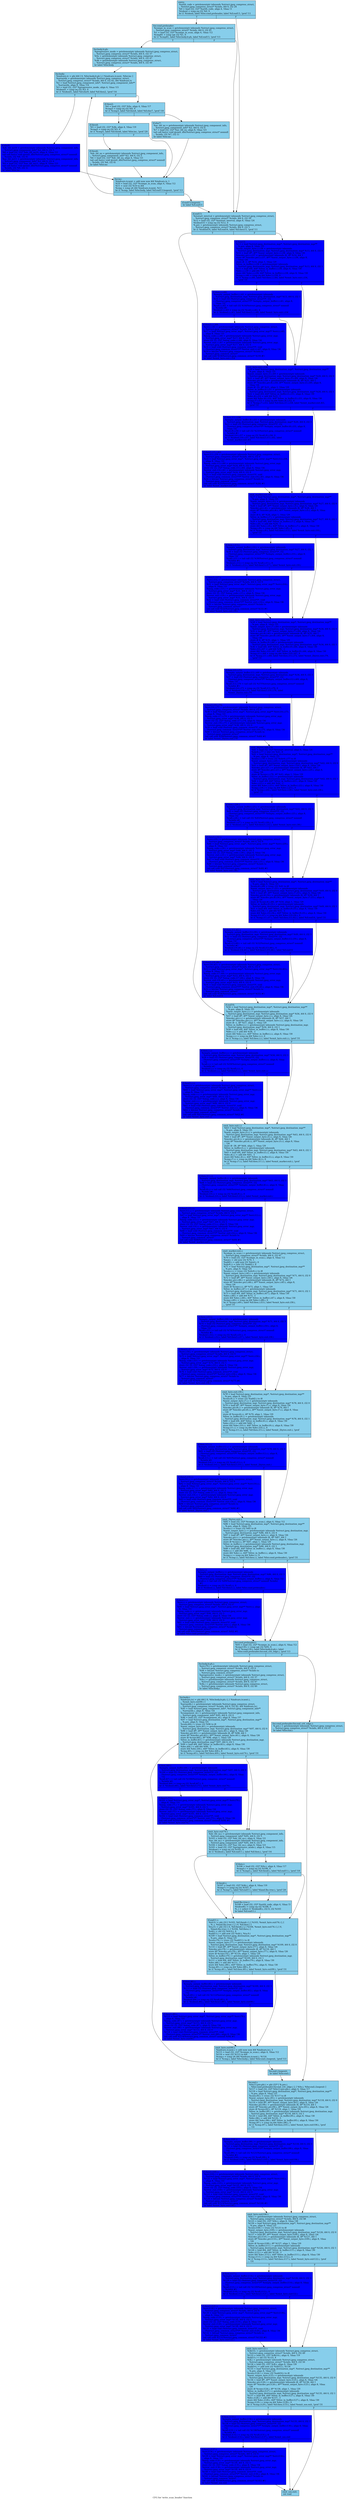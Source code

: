 digraph "CFG for 'write_scan_header' function" {
	label="CFG for 'write_scan_header' function";

	Node0x5af9f70 [shape=record, style = filled, fillcolor = skyblue, label="{entry:\l  %arith_code = getelementptr inbounds %struct.jpeg_compress_struct,\l... %struct.jpeg_compress_struct* %cinfo, i64 0, i32 24\l  %0 = load i32, i32* %arith_code, align 4, !tbaa !3\l  %tobool = icmp eq i32 %0, 0\l  br i1 %tobool, label %for.cond.preheader, label %if.end13, !prof !11\l|{<s0>T|<s1>F}}"];
	Node0x5af9f70:s0 -> Node0x5afa100;
	Node0x5af9f70:s1 -> Node0x5afa1d0;
	Node0x5afa100 [shape=record, style = filled, fillcolor = skyblue, label="{for.cond.preheader:                               \l  %comps_in_scan = getelementptr inbounds %struct.jpeg_compress_struct,\l... %struct.jpeg_compress_struct* %cinfo, i64 0, i32 41\l  %1 = load i32, i32* %comps_in_scan, align 4, !tbaa !12\l  %cmp81 = icmp sgt i32 %1, 0\l  br i1 %cmp81, label %for.body.lr.ph, label %if.end13, !prof !13\l|{<s0>T|<s1>F}}"];
	Node0x5afa100:s0 -> Node0x5ad29a0;
	Node0x5afa100:s1 -> Node0x5afa1d0;
	Node0x5ad29a0 [shape=record, style = filled, fillcolor = skyblue, label="{for.body.lr.ph:                                   \l  %progressive_mode = getelementptr inbounds %struct.jpeg_compress_struct,\l... %struct.jpeg_compress_struct* %cinfo, i64 0, i32 37\l  %Ss = getelementptr inbounds %struct.jpeg_compress_struct,\l... %struct.jpeg_compress_struct* %cinfo, i64 0, i32 47\l  %Ah = getelementptr inbounds %struct.jpeg_compress_struct,\l... %struct.jpeg_compress_struct* %cinfo, i64 0, i32 49\l  br label %for.body\l}"];
	Node0x5ad29a0 -> Node0x5ad2f10;
	Node0x5ad2f10 [shape=record, style = filled, fillcolor = skyblue, label="{for.body:                                         \l  %indvars.iv = phi i64 [ 0, %for.body.lr.ph ], [ %indvars.iv.next, %for.inc ]\l  %arrayidx = getelementptr inbounds %struct.jpeg_compress_struct,\l... %struct.jpeg_compress_struct* %cinfo, i64 0, i32 42, i64 %indvars.iv\l  %2 = load %struct.jpeg_component_info*, %struct.jpeg_component_info**\l... %arrayidx, align 8, !tbaa !14\l  %3 = load i32, i32* %progressive_mode, align 4, !tbaa !15\l  %tobool1 = icmp eq i32 %3, 0\l  br i1 %tobool1, label %if.else9, label %if.then2, !prof !16\l|{<s0>T|<s1>F}}"];
	Node0x5ad2f10:s0 -> Node0x5ad3570;
	Node0x5ad2f10:s1 -> Node0x5ad3620;
	Node0x5ad3620 [shape=record, style = filled, fillcolor = skyblue, label="{if.then2:                                         \l  %4 = load i32, i32* %Ss, align 4, !tbaa !17\l  %cmp3 = icmp eq i32 %4, 0\l  br i1 %cmp3, label %if.then4, label %if.else7, !prof !18\l|{<s0>T|<s1>F}}"];
	Node0x5ad3620:s0 -> Node0x5ad3ae0;
	Node0x5ad3620:s1 -> Node0x5ad3b90;
	Node0x5ad3ae0 [shape=record, style = filled, fillcolor = skyblue, label="{if.then4:                                         \l  %5 = load i32, i32* %Ah, align 4, !tbaa !19\l  %cmp5 = icmp eq i32 %5, 0\l  br i1 %cmp5, label %if.then6, label %for.inc, !prof !20\l|{<s0>T|<s1>F}}"];
	Node0x5ad3ae0:s0 -> Node0x5ad4000;
	Node0x5ad3ae0:s1 -> Node0x5ad3130;
	Node0x5ad4000 [shape=record, style = filled, fillcolor = skyblue, label="{if.then6:                                         \l  %dc_tbl_no = getelementptr inbounds %struct.jpeg_component_info,\l... %struct.jpeg_component_info* %2, i64 0, i32 5\l  %6 = load i32, i32* %dc_tbl_no, align 4, !tbaa !21\l  tail call fastcc void @emit_dht(%struct.jpeg_compress_struct* nonnull\l... %cinfo, i32 %6, i32 0)\l  br label %for.inc\l}"];
	Node0x5ad4000 -> Node0x5ad3130;
	Node0x5ad3b90 [shape=record, style = filled, fillcolor = skyblue, label="{if.else7:                                         \l  %ac_tbl_no = getelementptr inbounds %struct.jpeg_component_info,\l... %struct.jpeg_component_info* %2, i64 0, i32 6\l  %7 = load i32, i32* %ac_tbl_no, align 8, !tbaa !23\l  tail call fastcc void @emit_dht(%struct.jpeg_compress_struct* nonnull\l... %cinfo, i32 %7, i32 1)\l  br label %for.inc\l}"];
	Node0x5ad3b90 -> Node0x5ad3130;
	Node0x5ad3570 [shape=record, style = filled, fillcolor = blue, label="{if.else9:                                         \l  %dc_tbl_no10 = getelementptr inbounds %struct.jpeg_component_info,\l... %struct.jpeg_component_info* %2, i64 0, i32 5\l  %8 = load i32, i32* %dc_tbl_no10, align 4, !tbaa !21\l  tail call fastcc void @emit_dht(%struct.jpeg_compress_struct* nonnull\l... %cinfo, i32 %8, i32 0)\l  %ac_tbl_no11 = getelementptr inbounds %struct.jpeg_component_info,\l... %struct.jpeg_component_info* %2, i64 0, i32 6\l  %9 = load i32, i32* %ac_tbl_no11, align 8, !tbaa !23\l  tail call fastcc void @emit_dht(%struct.jpeg_compress_struct* nonnull\l... %cinfo, i32 %9, i32 1)\l  br label %for.inc\l}"];
	Node0x5ad3570 -> Node0x5ad3130;
	Node0x5ad3130 [shape=record, style = filled, fillcolor = skyblue, label="{for.inc:                                          \l  %indvars.iv.next = add nuw nsw i64 %indvars.iv, 1\l  %10 = load i32, i32* %comps_in_scan, align 4, !tbaa !12\l  %11 = sext i32 %10 to i64\l  %cmp = icmp slt i64 %indvars.iv.next, %11\l  br i1 %cmp, label %for.body, label %if.end13.loopexit, !prof !13\l|{<s0>T|<s1>F}}"];
	Node0x5ad3130:s0 -> Node0x5ad2f10;
	Node0x5ad3130:s1 -> Node0x5ad56c0;
	Node0x5ad56c0 [shape=record, style = filled, fillcolor = skyblue, label="{if.end13.loopexit:                                \l  br label %if.end13\l}"];
	Node0x5ad56c0 -> Node0x5afa1d0;
	Node0x5afa1d0 [shape=record, style = filled, fillcolor = skyblue, label="{if.end13:                                         \l  %restart_interval = getelementptr inbounds %struct.jpeg_compress_struct,\l... %struct.jpeg_compress_struct* %cinfo, i64 0, i32 29\l  %12 = load i32, i32* %restart_interval, align 8, !tbaa !24\l  %tobool14 = icmp eq i32 %12, 0\l  %.pre = getelementptr inbounds %struct.jpeg_compress_struct,\l... %struct.jpeg_compress_struct* %cinfo, i64 0, i32 5\l  br i1 %tobool14, label %if.end16, label %if.then15, !prof !11\l|{<s0>T|<s1>F}}"];
	Node0x5afa1d0:s0 -> Node0x5ad6130;
	Node0x5afa1d0:s1 -> Node0x5ad6210;
	Node0x5ad6210 [shape=record, style = filled, fillcolor = blue, label="{if.then15:                                        \l  %13 = load %struct.jpeg_destination_mgr*, %struct.jpeg_destination_mgr**\l... %.pre, align 8, !tbaa !25\l  %next_output_byte.i.i.i36 = getelementptr inbounds\l... %struct.jpeg_destination_mgr, %struct.jpeg_destination_mgr* %13, i64 0, i32 0\l  %14 = load i8*, i8** %next_output_byte.i.i.i36, align 8, !tbaa !26\l  %incdec.ptr.i.i.i37 = getelementptr inbounds i8, i8* %14, i64 1\l  store i8* %incdec.ptr.i.i.i37, i8** %next_output_byte.i.i.i36, align 8,\l... !tbaa !26\l  store i8 -1, i8* %14, align 1, !tbaa !29\l  %free_in_buffer.i.i.i38 = getelementptr inbounds\l... %struct.jpeg_destination_mgr, %struct.jpeg_destination_mgr* %13, i64 0, i32 1\l  %15 = load i64, i64* %free_in_buffer.i.i.i38, align 8, !tbaa !30\l  %dec.i.i.i39 = add i64 %15, -1\l  store i64 %dec.i.i.i39, i64* %free_in_buffer.i.i.i38, align 8, !tbaa !30\l  %cmp.i.i.i40 = icmp eq i64 %dec.i.i.i39, 0\l  br i1 %cmp.i.i.i40, label %if.then.i.i.i44, label %emit_byte.exit.i.i54,\l... !prof !31\l|{<s0>T|<s1>F}}"];
	Node0x5ad6210:s0 -> Node0x5b09130;
	Node0x5ad6210:s1 -> Node0x5b09240;
	Node0x5b09130 [shape=record, style = filled, fillcolor = blue, label="{if.then.i.i.i44:                                  \l  %empty_output_buffer.i.i.i41 = getelementptr inbounds\l... %struct.jpeg_destination_mgr, %struct.jpeg_destination_mgr* %13, i64 0, i32 3\l  %16 = load i32 (%struct.jpeg_compress_struct*)*, i32\l... (%struct.jpeg_compress_struct*)** %empty_output_buffer.i.i.i41, align 8,\l... !tbaa !32\l  %call.i.i.i42 = tail call i32 %16(%struct.jpeg_compress_struct* nonnull\l... %cinfo) #1\l  %tobool.i.i.i43 = icmp eq i32 %call.i.i.i42, 0\l  br i1 %tobool.i.i.i43, label %if.then3.i.i.i48, label %emit_byte.exit.i.i54\l|{<s0>T|<s1>F}}"];
	Node0x5b09130:s0 -> Node0x5b09730;
	Node0x5b09130:s1 -> Node0x5b09240;
	Node0x5b09730 [shape=record, style = filled, fillcolor = blue, label="{if.then3.i.i.i48:                                 \l  %err.i.i.i45 = getelementptr inbounds %struct.jpeg_compress_struct,\l... %struct.jpeg_compress_struct* %cinfo, i64 0, i32 0\l  %17 = load %struct.jpeg_error_mgr*, %struct.jpeg_error_mgr** %err.i.i.i45,\l... align 8, !tbaa !33\l  %msg_code.i.i.i46 = getelementptr inbounds %struct.jpeg_error_mgr,\l... %struct.jpeg_error_mgr* %17, i64 0, i32 5\l  store i32 22, i32* %msg_code.i.i.i46, align 8, !tbaa !34\l  %error_exit.i.i.i47 = getelementptr inbounds %struct.jpeg_error_mgr,\l... %struct.jpeg_error_mgr* %17, i64 0, i32 0\l  %18 = load void (%struct.jpeg_common_struct*)*, void\l... (%struct.jpeg_common_struct*)** %error_exit.i.i.i47, align 8, !tbaa !36\l  %19 = bitcast %struct.jpeg_compress_struct* %cinfo to\l... %struct.jpeg_common_struct*\l  tail call void %18(%struct.jpeg_common_struct* %19) #1\l  br label %emit_byte.exit.i.i54\l}"];
	Node0x5b09730 -> Node0x5b09240;
	Node0x5b09240 [shape=record, style = filled, fillcolor = blue, label="{emit_byte.exit.i.i54:                             \l  %20 = load %struct.jpeg_destination_mgr*, %struct.jpeg_destination_mgr**\l... %.pre, align 8, !tbaa !25\l  %next_output_byte.i3.i.i49 = getelementptr inbounds\l... %struct.jpeg_destination_mgr, %struct.jpeg_destination_mgr* %20, i64 0, i32 0\l  %21 = load i8*, i8** %next_output_byte.i3.i.i49, align 8, !tbaa !26\l  %incdec.ptr.i4.i.i50 = getelementptr inbounds i8, i8* %21, i64 1\l  store i8* %incdec.ptr.i4.i.i50, i8** %next_output_byte.i3.i.i49, align 8,\l... !tbaa !26\l  store i8 -35, i8* %21, align 1, !tbaa !29\l  %free_in_buffer.i5.i.i51 = getelementptr inbounds\l... %struct.jpeg_destination_mgr, %struct.jpeg_destination_mgr* %20, i64 0, i32 1\l  %22 = load i64, i64* %free_in_buffer.i5.i.i51, align 8, !tbaa !30\l  %dec.i6.i.i52 = add i64 %22, -1\l  store i64 %dec.i6.i.i52, i64* %free_in_buffer.i5.i.i51, align 8, !tbaa !30\l  %cmp.i7.i.i53 = icmp eq i64 %dec.i6.i.i52, 0\l  br i1 %cmp.i7.i.i53, label %if.then.i11.i.i58, label %emit_marker.exit.i63,\l... !prof !31\l|{<s0>T|<s1>F}}"];
	Node0x5b09240:s0 -> Node0x5b0a730;
	Node0x5b09240:s1 -> Node0x5b0a810;
	Node0x5b0a730 [shape=record, style = filled, fillcolor = blue, label="{if.then.i11.i.i58:                                \l  %empty_output_buffer.i8.i.i55 = getelementptr inbounds\l... %struct.jpeg_destination_mgr, %struct.jpeg_destination_mgr* %20, i64 0, i32 3\l  %23 = load i32 (%struct.jpeg_compress_struct*)*, i32\l... (%struct.jpeg_compress_struct*)** %empty_output_buffer.i8.i.i55, align 8,\l... !tbaa !32\l  %call.i9.i.i56 = tail call i32 %23(%struct.jpeg_compress_struct* nonnull\l... %cinfo) #1\l  %tobool.i10.i.i57 = icmp eq i32 %call.i9.i.i56, 0\l  br i1 %tobool.i10.i.i57, label %if.then3.i15.i.i62, label\l... %emit_marker.exit.i63\l|{<s0>T|<s1>F}}"];
	Node0x5b0a730:s0 -> Node0x5b0ac40;
	Node0x5b0a730:s1 -> Node0x5b0a810;
	Node0x5b0ac40 [shape=record, style = filled, fillcolor = blue, label="{if.then3.i15.i.i62:                               \l  %err.i12.i.i59 = getelementptr inbounds %struct.jpeg_compress_struct,\l... %struct.jpeg_compress_struct* %cinfo, i64 0, i32 0\l  %24 = load %struct.jpeg_error_mgr*, %struct.jpeg_error_mgr** %err.i12.i.i59,\l... align 8, !tbaa !33\l  %msg_code.i13.i.i60 = getelementptr inbounds %struct.jpeg_error_mgr,\l... %struct.jpeg_error_mgr* %24, i64 0, i32 5\l  store i32 22, i32* %msg_code.i13.i.i60, align 8, !tbaa !34\l  %error_exit.i14.i.i61 = getelementptr inbounds %struct.jpeg_error_mgr,\l... %struct.jpeg_error_mgr* %24, i64 0, i32 0\l  %25 = load void (%struct.jpeg_common_struct*)*, void\l... (%struct.jpeg_common_struct*)** %error_exit.i14.i.i61, align 8, !tbaa !36\l  %26 = bitcast %struct.jpeg_compress_struct* %cinfo to\l... %struct.jpeg_common_struct*\l  tail call void %25(%struct.jpeg_common_struct* %26) #1\l  br label %emit_marker.exit.i63\l}"];
	Node0x5b0ac40 -> Node0x5b0a810;
	Node0x5b0a810 [shape=record, style = filled, fillcolor = blue, label="{emit_marker.exit.i63:                             \l  %27 = load %struct.jpeg_destination_mgr*, %struct.jpeg_destination_mgr**\l... %.pre, align 8, !tbaa !25\l  %next_output_byte.i.i5.i = getelementptr inbounds\l... %struct.jpeg_destination_mgr, %struct.jpeg_destination_mgr* %27, i64 0, i32 0\l  %28 = load i8*, i8** %next_output_byte.i.i5.i, align 8, !tbaa !26\l  %incdec.ptr.i.i6.i = getelementptr inbounds i8, i8* %28, i64 1\l  store i8* %incdec.ptr.i.i6.i, i8** %next_output_byte.i.i5.i, align 8, !tbaa\l... !26\l  store i8 0, i8* %28, align 1, !tbaa !29\l  %free_in_buffer.i.i7.i = getelementptr inbounds\l... %struct.jpeg_destination_mgr, %struct.jpeg_destination_mgr* %27, i64 0, i32 1\l  %29 = load i64, i64* %free_in_buffer.i.i7.i, align 8, !tbaa !30\l  %dec.i.i8.i = add i64 %29, -1\l  store i64 %dec.i.i8.i, i64* %free_in_buffer.i.i7.i, align 8, !tbaa !30\l  %cmp.i.i9.i = icmp eq i64 %dec.i.i8.i, 0\l  br i1 %cmp.i.i9.i, label %if.then.i.i13.i, label %emit_byte.exit.i18.i,\l... !prof !31\l|{<s0>T|<s1>F}}"];
	Node0x5b0a810:s0 -> Node0x5ac8c80;
	Node0x5b0a810:s1 -> Node0x5ac8d90;
	Node0x5ac8c80 [shape=record, style = filled, fillcolor = blue, label="{if.then.i.i13.i:                                  \l  %empty_output_buffer.i.i10.i = getelementptr inbounds\l... %struct.jpeg_destination_mgr, %struct.jpeg_destination_mgr* %27, i64 0, i32 3\l  %30 = load i32 (%struct.jpeg_compress_struct*)*, i32\l... (%struct.jpeg_compress_struct*)** %empty_output_buffer.i.i10.i, align 8,\l... !tbaa !32\l  %call.i.i11.i = tail call i32 %30(%struct.jpeg_compress_struct* nonnull\l... %cinfo) #1\l  %tobool.i.i12.i = icmp eq i32 %call.i.i11.i, 0\l  br i1 %tobool.i.i12.i, label %if.then3.i.i17.i, label %emit_byte.exit.i18.i\l|{<s0>T|<s1>F}}"];
	Node0x5ac8c80:s0 -> Node0x5b0c3b0;
	Node0x5ac8c80:s1 -> Node0x5ac8d90;
	Node0x5b0c3b0 [shape=record, style = filled, fillcolor = blue, label="{if.then3.i.i17.i:                                 \l  %err.i.i14.i = getelementptr inbounds %struct.jpeg_compress_struct,\l... %struct.jpeg_compress_struct* %cinfo, i64 0, i32 0\l  %31 = load %struct.jpeg_error_mgr*, %struct.jpeg_error_mgr** %err.i.i14.i,\l... align 8, !tbaa !33\l  %msg_code.i.i15.i = getelementptr inbounds %struct.jpeg_error_mgr,\l... %struct.jpeg_error_mgr* %31, i64 0, i32 5\l  store i32 22, i32* %msg_code.i.i15.i, align 8, !tbaa !34\l  %error_exit.i.i16.i = getelementptr inbounds %struct.jpeg_error_mgr,\l... %struct.jpeg_error_mgr* %31, i64 0, i32 0\l  %32 = load void (%struct.jpeg_common_struct*)*, void\l... (%struct.jpeg_common_struct*)** %error_exit.i.i16.i, align 8, !tbaa !36\l  %33 = bitcast %struct.jpeg_compress_struct* %cinfo to\l... %struct.jpeg_common_struct*\l  tail call void %32(%struct.jpeg_common_struct* %33) #1\l  br label %emit_byte.exit.i18.i\l}"];
	Node0x5b0c3b0 -> Node0x5ac8d90;
	Node0x5ac8d90 [shape=record, style = filled, fillcolor = blue, label="{emit_byte.exit.i18.i:                             \l  %34 = load %struct.jpeg_destination_mgr*, %struct.jpeg_destination_mgr**\l... %.pre, align 8, !tbaa !25\l  %next_output_byte.i7.i.i64 = getelementptr inbounds\l... %struct.jpeg_destination_mgr, %struct.jpeg_destination_mgr* %34, i64 0, i32 0\l  %35 = load i8*, i8** %next_output_byte.i7.i.i64, align 8, !tbaa !26\l  %incdec.ptr.i8.i.i65 = getelementptr inbounds i8, i8* %35, i64 1\l  store i8* %incdec.ptr.i8.i.i65, i8** %next_output_byte.i7.i.i64, align 8,\l... !tbaa !26\l  store i8 4, i8* %35, align 1, !tbaa !29\l  %free_in_buffer.i9.i.i66 = getelementptr inbounds\l... %struct.jpeg_destination_mgr, %struct.jpeg_destination_mgr* %34, i64 0, i32 1\l  %36 = load i64, i64* %free_in_buffer.i9.i.i66, align 8, !tbaa !30\l  %dec.i10.i.i67 = add i64 %36, -1\l  store i64 %dec.i10.i.i67, i64* %free_in_buffer.i9.i.i66, align 8, !tbaa !30\l  %cmp.i11.i.i68 = icmp eq i64 %dec.i10.i.i67, 0\l  br i1 %cmp.i11.i.i68, label %if.then.i15.i.i72, label %emit_2bytes.exit.i79,\l... !prof !31\l|{<s0>T|<s1>F}}"];
	Node0x5ac8d90:s0 -> Node0x5aa9c10;
	Node0x5ac8d90:s1 -> Node0x5aa9cf0;
	Node0x5aa9c10 [shape=record, style = filled, fillcolor = blue, label="{if.then.i15.i.i72:                                \l  %empty_output_buffer.i12.i.i69 = getelementptr inbounds\l... %struct.jpeg_destination_mgr, %struct.jpeg_destination_mgr* %34, i64 0, i32 3\l  %37 = load i32 (%struct.jpeg_compress_struct*)*, i32\l... (%struct.jpeg_compress_struct*)** %empty_output_buffer.i12.i.i69, align 8,\l... !tbaa !32\l  %call.i13.i.i70 = tail call i32 %37(%struct.jpeg_compress_struct* nonnull\l... %cinfo) #1\l  %tobool.i14.i.i71 = icmp eq i32 %call.i13.i.i70, 0\l  br i1 %tobool.i14.i.i71, label %if.then3.i19.i.i76, label\l... %emit_2bytes.exit.i79\l|{<s0>T|<s1>F}}"];
	Node0x5aa9c10:s0 -> Node0x5aaa120;
	Node0x5aa9c10:s1 -> Node0x5aa9cf0;
	Node0x5aaa120 [shape=record, style = filled, fillcolor = blue, label="{if.then3.i19.i.i76:                               \l  %err.i16.i.i73 = getelementptr inbounds %struct.jpeg_compress_struct,\l... %struct.jpeg_compress_struct* %cinfo, i64 0, i32 0\l  %38 = load %struct.jpeg_error_mgr*, %struct.jpeg_error_mgr** %err.i16.i.i73,\l... align 8, !tbaa !33\l  %msg_code.i17.i.i74 = getelementptr inbounds %struct.jpeg_error_mgr,\l... %struct.jpeg_error_mgr* %38, i64 0, i32 5\l  store i32 22, i32* %msg_code.i17.i.i74, align 8, !tbaa !34\l  %error_exit.i18.i.i75 = getelementptr inbounds %struct.jpeg_error_mgr,\l... %struct.jpeg_error_mgr* %38, i64 0, i32 0\l  %39 = load void (%struct.jpeg_common_struct*)*, void\l... (%struct.jpeg_common_struct*)** %error_exit.i18.i.i75, align 8, !tbaa !36\l  %40 = bitcast %struct.jpeg_compress_struct* %cinfo to\l... %struct.jpeg_common_struct*\l  tail call void %39(%struct.jpeg_common_struct* %40) #1\l  br label %emit_2bytes.exit.i79\l}"];
	Node0x5aaa120 -> Node0x5aa9cf0;
	Node0x5aa9cf0 [shape=record, style = filled, fillcolor = blue, label="{emit_2bytes.exit.i79:                             \l  %41 = load i32, i32* %restart_interval, align 8, !tbaa !24\l  %shr4.i.i77 = lshr i32 %41, 8\l  %42 = load %struct.jpeg_destination_mgr*, %struct.jpeg_destination_mgr**\l... %.pre, align 8, !tbaa !25\l  %conv.i.i.i78 = trunc i32 %shr4.i.i77 to i8\l  %next_output_byte.i.i20.i = getelementptr inbounds\l... %struct.jpeg_destination_mgr, %struct.jpeg_destination_mgr* %42, i64 0, i32 0\l  %43 = load i8*, i8** %next_output_byte.i.i20.i, align 8, !tbaa !26\l  %incdec.ptr.i.i21.i = getelementptr inbounds i8, i8* %43, i64 1\l  store i8* %incdec.ptr.i.i21.i, i8** %next_output_byte.i.i20.i, align 8,\l... !tbaa !26\l  store i8 %conv.i.i.i78, i8* %43, align 1, !tbaa !29\l  %free_in_buffer.i.i22.i = getelementptr inbounds\l... %struct.jpeg_destination_mgr, %struct.jpeg_destination_mgr* %42, i64 0, i32 1\l  %44 = load i64, i64* %free_in_buffer.i.i22.i, align 8, !tbaa !30\l  %dec.i.i23.i = add i64 %44, -1\l  store i64 %dec.i.i23.i, i64* %free_in_buffer.i.i22.i, align 8, !tbaa !30\l  %cmp.i.i24.i = icmp eq i64 %dec.i.i23.i, 0\l  br i1 %cmp.i.i24.i, label %if.then.i.i28.i, label %emit_byte.exit.i38.i,\l... !prof !31\l|{<s0>T|<s1>F}}"];
	Node0x5aa9cf0:s0 -> Node0x5b09b40;
	Node0x5aa9cf0:s1 -> Node0x5b09c50;
	Node0x5b09b40 [shape=record, style = filled, fillcolor = blue, label="{if.then.i.i28.i:                                  \l  %empty_output_buffer.i.i25.i = getelementptr inbounds\l... %struct.jpeg_destination_mgr, %struct.jpeg_destination_mgr* %42, i64 0, i32 3\l  %45 = load i32 (%struct.jpeg_compress_struct*)*, i32\l... (%struct.jpeg_compress_struct*)** %empty_output_buffer.i.i25.i, align 8,\l... !tbaa !32\l  %call.i.i26.i = tail call i32 %45(%struct.jpeg_compress_struct* nonnull\l... %cinfo) #1\l  %tobool.i.i27.i = icmp eq i32 %call.i.i26.i, 0\l  br i1 %tobool.i.i27.i, label %if.then3.i.i32.i, label %emit_byte.exit.i38.i\l|{<s0>T|<s1>F}}"];
	Node0x5b09b40:s0 -> Node0x5b0a010;
	Node0x5b09b40:s1 -> Node0x5b09c50;
	Node0x5b0a010 [shape=record, style = filled, fillcolor = blue, label="{if.then3.i.i32.i:                                 \l  %err.i.i29.i = getelementptr inbounds %struct.jpeg_compress_struct,\l... %struct.jpeg_compress_struct* %cinfo, i64 0, i32 0\l  %46 = load %struct.jpeg_error_mgr*, %struct.jpeg_error_mgr** %err.i.i29.i,\l... align 8, !tbaa !33\l  %msg_code.i.i30.i = getelementptr inbounds %struct.jpeg_error_mgr,\l... %struct.jpeg_error_mgr* %46, i64 0, i32 5\l  store i32 22, i32* %msg_code.i.i30.i, align 8, !tbaa !34\l  %error_exit.i.i31.i = getelementptr inbounds %struct.jpeg_error_mgr,\l... %struct.jpeg_error_mgr* %46, i64 0, i32 0\l  %47 = load void (%struct.jpeg_common_struct*)*, void\l... (%struct.jpeg_common_struct*)** %error_exit.i.i31.i, align 8, !tbaa !36\l  %48 = bitcast %struct.jpeg_compress_struct* %cinfo to\l... %struct.jpeg_common_struct*\l  tail call void %47(%struct.jpeg_common_struct* %48) #1\l  br label %emit_byte.exit.i38.i\l}"];
	Node0x5b0a010 -> Node0x5b09c50;
	Node0x5b09c50 [shape=record, style = filled, fillcolor = blue, label="{emit_byte.exit.i38.i:                             \l  %49 = load %struct.jpeg_destination_mgr*, %struct.jpeg_destination_mgr**\l... %.pre, align 8, !tbaa !25\l  %conv.i6.i.i80 = trunc i32 %41 to i8\l  %next_output_byte.i7.i33.i = getelementptr inbounds\l... %struct.jpeg_destination_mgr, %struct.jpeg_destination_mgr* %49, i64 0, i32 0\l  %50 = load i8*, i8** %next_output_byte.i7.i33.i, align 8, !tbaa !26\l  %incdec.ptr.i8.i34.i = getelementptr inbounds i8, i8* %50, i64 1\l  store i8* %incdec.ptr.i8.i34.i, i8** %next_output_byte.i7.i33.i, align 8,\l... !tbaa !26\l  store i8 %conv.i6.i.i80, i8* %50, align 1, !tbaa !29\l  %free_in_buffer.i9.i35.i = getelementptr inbounds\l... %struct.jpeg_destination_mgr, %struct.jpeg_destination_mgr* %49, i64 0, i32 1\l  %51 = load i64, i64* %free_in_buffer.i9.i35.i, align 8, !tbaa !30\l  %dec.i10.i36.i = add i64 %51, -1\l  store i64 %dec.i10.i36.i, i64* %free_in_buffer.i9.i35.i, align 8, !tbaa !30\l  %cmp.i11.i37.i = icmp eq i64 %dec.i10.i36.i, 0\l  br i1 %cmp.i11.i37.i, label %if.then.i15.i42.i, label %if.end16, !prof !31\l|{<s0>T|<s1>F}}"];
	Node0x5b09c50:s0 -> Node0x5ac78b0;
	Node0x5b09c50:s1 -> Node0x5ad6130;
	Node0x5ac78b0 [shape=record, style = filled, fillcolor = blue, label="{if.then.i15.i42.i:                                \l  %empty_output_buffer.i12.i39.i = getelementptr inbounds\l... %struct.jpeg_destination_mgr, %struct.jpeg_destination_mgr* %49, i64 0, i32 3\l  %52 = load i32 (%struct.jpeg_compress_struct*)*, i32\l... (%struct.jpeg_compress_struct*)** %empty_output_buffer.i12.i39.i, align 8,\l... !tbaa !32\l  %call.i13.i40.i = tail call i32 %52(%struct.jpeg_compress_struct* nonnull\l... %cinfo) #1\l  %tobool.i14.i41.i = icmp eq i32 %call.i13.i40.i, 0\l  br i1 %tobool.i14.i41.i, label %if.then3.i19.i46.i, label %if.end16\l|{<s0>T|<s1>F}}"];
	Node0x5ac78b0:s0 -> Node0x5ac7c80;
	Node0x5ac78b0:s1 -> Node0x5ad6130;
	Node0x5ac7c80 [shape=record, style = filled, fillcolor = blue, label="{if.then3.i19.i46.i:                               \l  %err.i16.i43.i = getelementptr inbounds %struct.jpeg_compress_struct,\l... %struct.jpeg_compress_struct* %cinfo, i64 0, i32 0\l  %53 = load %struct.jpeg_error_mgr*, %struct.jpeg_error_mgr** %err.i16.i43.i,\l... align 8, !tbaa !33\l  %msg_code.i17.i44.i = getelementptr inbounds %struct.jpeg_error_mgr,\l... %struct.jpeg_error_mgr* %53, i64 0, i32 5\l  store i32 22, i32* %msg_code.i17.i44.i, align 8, !tbaa !34\l  %error_exit.i18.i45.i = getelementptr inbounds %struct.jpeg_error_mgr,\l... %struct.jpeg_error_mgr* %53, i64 0, i32 0\l  %54 = load void (%struct.jpeg_common_struct*)*, void\l... (%struct.jpeg_common_struct*)** %error_exit.i18.i45.i, align 8, !tbaa !36\l  %55 = bitcast %struct.jpeg_compress_struct* %cinfo to\l... %struct.jpeg_common_struct*\l  tail call void %54(%struct.jpeg_common_struct* %55) #1\l  br label %if.end16\l}"];
	Node0x5ac7c80 -> Node0x5ad6130;
	Node0x5ad6130 [shape=record, style = filled, fillcolor = skyblue, label="{if.end16:                                         \l  %56 = load %struct.jpeg_destination_mgr*, %struct.jpeg_destination_mgr**\l... %.pre, align 8, !tbaa !25\l  %next_output_byte.i.i.i = getelementptr inbounds\l... %struct.jpeg_destination_mgr, %struct.jpeg_destination_mgr* %56, i64 0, i32 0\l  %57 = load i8*, i8** %next_output_byte.i.i.i, align 8, !tbaa !26\l  %incdec.ptr.i.i.i = getelementptr inbounds i8, i8* %57, i64 1\l  store i8* %incdec.ptr.i.i.i, i8** %next_output_byte.i.i.i, align 8, !tbaa !26\l  store i8 -1, i8* %57, align 1, !tbaa !29\l  %free_in_buffer.i.i.i = getelementptr inbounds %struct.jpeg_destination_mgr,\l... %struct.jpeg_destination_mgr* %56, i64 0, i32 1\l  %58 = load i64, i64* %free_in_buffer.i.i.i, align 8, !tbaa !30\l  %dec.i.i.i = add i64 %58, -1\l  store i64 %dec.i.i.i, i64* %free_in_buffer.i.i.i, align 8, !tbaa !30\l  %cmp.i.i.i = icmp eq i64 %dec.i.i.i, 0\l  br i1 %cmp.i.i.i, label %if.then.i.i.i, label %emit_byte.exit.i.i, !prof !31\l|{<s0>T|<s1>F}}"];
	Node0x5ad6130:s0 -> Node0x5abb3f0;
	Node0x5ad6130:s1 -> Node0x5abb500;
	Node0x5abb3f0 [shape=record, style = filled, fillcolor = blue, label="{if.then.i.i.i:                                    \l  %empty_output_buffer.i.i.i = getelementptr inbounds\l... %struct.jpeg_destination_mgr, %struct.jpeg_destination_mgr* %56, i64 0, i32 3\l  %59 = load i32 (%struct.jpeg_compress_struct*)*, i32\l... (%struct.jpeg_compress_struct*)** %empty_output_buffer.i.i.i, align 8, !tbaa\l... !32\l  %call.i.i.i = tail call i32 %59(%struct.jpeg_compress_struct* nonnull\l... %cinfo) #1\l  %tobool.i.i.i = icmp eq i32 %call.i.i.i, 0\l  br i1 %tobool.i.i.i, label %if.then3.i.i.i, label %emit_byte.exit.i.i\l|{<s0>T|<s1>F}}"];
	Node0x5abb3f0:s0 -> Node0x5abb920;
	Node0x5abb3f0:s1 -> Node0x5abb500;
	Node0x5abb920 [shape=record, style = filled, fillcolor = blue, label="{if.then3.i.i.i:                                   \l  %err.i.i.i = getelementptr inbounds %struct.jpeg_compress_struct,\l... %struct.jpeg_compress_struct* %cinfo, i64 0, i32 0\l  %60 = load %struct.jpeg_error_mgr*, %struct.jpeg_error_mgr** %err.i.i.i,\l... align 8, !tbaa !33\l  %msg_code.i.i.i = getelementptr inbounds %struct.jpeg_error_mgr,\l... %struct.jpeg_error_mgr* %60, i64 0, i32 5\l  store i32 22, i32* %msg_code.i.i.i, align 8, !tbaa !34\l  %error_exit.i.i.i = getelementptr inbounds %struct.jpeg_error_mgr,\l... %struct.jpeg_error_mgr* %60, i64 0, i32 0\l  %61 = load void (%struct.jpeg_common_struct*)*, void\l... (%struct.jpeg_common_struct*)** %error_exit.i.i.i, align 8, !tbaa !36\l  %62 = bitcast %struct.jpeg_compress_struct* %cinfo to\l... %struct.jpeg_common_struct*\l  tail call void %61(%struct.jpeg_common_struct* %62) #1\l  br label %emit_byte.exit.i.i\l}"];
	Node0x5abb920 -> Node0x5abb500;
	Node0x5abb500 [shape=record, style = filled, fillcolor = skyblue, label="{emit_byte.exit.i.i:                               \l  %63 = load %struct.jpeg_destination_mgr*, %struct.jpeg_destination_mgr**\l... %.pre, align 8, !tbaa !25\l  %next_output_byte.i3.i.i = getelementptr inbounds\l... %struct.jpeg_destination_mgr, %struct.jpeg_destination_mgr* %63, i64 0, i32 0\l  %64 = load i8*, i8** %next_output_byte.i3.i.i, align 8, !tbaa !26\l  %incdec.ptr.i4.i.i = getelementptr inbounds i8, i8* %64, i64 1\l  store i8* %incdec.ptr.i4.i.i, i8** %next_output_byte.i3.i.i, align 8, !tbaa\l... !26\l  store i8 -38, i8* %64, align 1, !tbaa !29\l  %free_in_buffer.i5.i.i = getelementptr inbounds\l... %struct.jpeg_destination_mgr, %struct.jpeg_destination_mgr* %63, i64 0, i32 1\l  %65 = load i64, i64* %free_in_buffer.i5.i.i, align 8, !tbaa !30\l  %dec.i6.i.i = add i64 %65, -1\l  store i64 %dec.i6.i.i, i64* %free_in_buffer.i5.i.i, align 8, !tbaa !30\l  %cmp.i7.i.i = icmp eq i64 %dec.i6.i.i, 0\l  br i1 %cmp.i7.i.i, label %if.then.i11.i.i, label %emit_marker.exit.i, !prof\l... !31\l|{<s0>T|<s1>F}}"];
	Node0x5abb500:s0 -> Node0x5b173e0;
	Node0x5abb500:s1 -> Node0x5b174f0;
	Node0x5b173e0 [shape=record, style = filled, fillcolor = blue, label="{if.then.i11.i.i:                                  \l  %empty_output_buffer.i8.i.i = getelementptr inbounds\l... %struct.jpeg_destination_mgr, %struct.jpeg_destination_mgr* %63, i64 0, i32 3\l  %66 = load i32 (%struct.jpeg_compress_struct*)*, i32\l... (%struct.jpeg_compress_struct*)** %empty_output_buffer.i8.i.i, align 8, !tbaa\l... !32\l  %call.i9.i.i = tail call i32 %66(%struct.jpeg_compress_struct* nonnull\l... %cinfo) #1\l  %tobool.i10.i.i = icmp eq i32 %call.i9.i.i, 0\l  br i1 %tobool.i10.i.i, label %if.then3.i15.i.i, label %emit_marker.exit.i\l|{<s0>T|<s1>F}}"];
	Node0x5b173e0:s0 -> Node0x5b178f0;
	Node0x5b173e0:s1 -> Node0x5b174f0;
	Node0x5b178f0 [shape=record, style = filled, fillcolor = blue, label="{if.then3.i15.i.i:                                 \l  %err.i12.i.i = getelementptr inbounds %struct.jpeg_compress_struct,\l... %struct.jpeg_compress_struct* %cinfo, i64 0, i32 0\l  %67 = load %struct.jpeg_error_mgr*, %struct.jpeg_error_mgr** %err.i12.i.i,\l... align 8, !tbaa !33\l  %msg_code.i13.i.i = getelementptr inbounds %struct.jpeg_error_mgr,\l... %struct.jpeg_error_mgr* %67, i64 0, i32 5\l  store i32 22, i32* %msg_code.i13.i.i, align 8, !tbaa !34\l  %error_exit.i14.i.i = getelementptr inbounds %struct.jpeg_error_mgr,\l... %struct.jpeg_error_mgr* %67, i64 0, i32 0\l  %68 = load void (%struct.jpeg_common_struct*)*, void\l... (%struct.jpeg_common_struct*)** %error_exit.i14.i.i, align 8, !tbaa !36\l  %69 = bitcast %struct.jpeg_compress_struct* %cinfo to\l... %struct.jpeg_common_struct*\l  tail call void %68(%struct.jpeg_common_struct* %69) #1\l  br label %emit_marker.exit.i\l}"];
	Node0x5b178f0 -> Node0x5b174f0;
	Node0x5b174f0 [shape=record, style = filled, fillcolor = skyblue, label="{emit_marker.exit.i:                               \l  %comps_in_scan.i = getelementptr inbounds %struct.jpeg_compress_struct,\l... %struct.jpeg_compress_struct* %cinfo, i64 0, i32 41\l  %70 = load i32, i32* %comps_in_scan.i, align 4, !tbaa !12\l  %mul.i = shl nsw i32 %70, 1\l  %add2.i = add nsw i32 %mul.i, 6\l  %shr4.i.i = lshr i32 %add2.i, 8\l  %71 = load %struct.jpeg_destination_mgr*, %struct.jpeg_destination_mgr**\l... %.pre, align 8, !tbaa !25\l  %conv.i.i.i = trunc i32 %shr4.i.i to i8\l  %next_output_byte.i.i45.i = getelementptr inbounds\l... %struct.jpeg_destination_mgr, %struct.jpeg_destination_mgr* %71, i64 0, i32 0\l  %72 = load i8*, i8** %next_output_byte.i.i45.i, align 8, !tbaa !26\l  %incdec.ptr.i.i46.i = getelementptr inbounds i8, i8* %72, i64 1\l  store i8* %incdec.ptr.i.i46.i, i8** %next_output_byte.i.i45.i, align 8,\l... !tbaa !26\l  store i8 %conv.i.i.i, i8* %72, align 1, !tbaa !29\l  %free_in_buffer.i.i47.i = getelementptr inbounds\l... %struct.jpeg_destination_mgr, %struct.jpeg_destination_mgr* %71, i64 0, i32 1\l  %73 = load i64, i64* %free_in_buffer.i.i47.i, align 8, !tbaa !30\l  %dec.i.i48.i = add i64 %73, -1\l  store i64 %dec.i.i48.i, i64* %free_in_buffer.i.i47.i, align 8, !tbaa !30\l  %cmp.i.i49.i = icmp eq i64 %dec.i.i48.i, 0\l  br i1 %cmp.i.i49.i, label %if.then.i.i53.i, label %emit_byte.exit.i58.i,\l... !prof !31\l|{<s0>T|<s1>F}}"];
	Node0x5b174f0:s0 -> Node0x5b188f0;
	Node0x5b174f0:s1 -> Node0x5b18a00;
	Node0x5b188f0 [shape=record, style = filled, fillcolor = blue, label="{if.then.i.i53.i:                                  \l  %empty_output_buffer.i.i50.i = getelementptr inbounds\l... %struct.jpeg_destination_mgr, %struct.jpeg_destination_mgr* %71, i64 0, i32 3\l  %74 = load i32 (%struct.jpeg_compress_struct*)*, i32\l... (%struct.jpeg_compress_struct*)** %empty_output_buffer.i.i50.i, align 8,\l... !tbaa !32\l  %call.i.i51.i = tail call i32 %74(%struct.jpeg_compress_struct* nonnull\l... %cinfo) #1\l  %tobool.i.i52.i = icmp eq i32 %call.i.i51.i, 0\l  br i1 %tobool.i.i52.i, label %if.then3.i.i57.i, label %emit_byte.exit.i58.i\l|{<s0>T|<s1>F}}"];
	Node0x5b188f0:s0 -> Node0x5b18e40;
	Node0x5b188f0:s1 -> Node0x5b18a00;
	Node0x5b18e40 [shape=record, style = filled, fillcolor = blue, label="{if.then3.i.i57.i:                                 \l  %err.i.i54.i = getelementptr inbounds %struct.jpeg_compress_struct,\l... %struct.jpeg_compress_struct* %cinfo, i64 0, i32 0\l  %75 = load %struct.jpeg_error_mgr*, %struct.jpeg_error_mgr** %err.i.i54.i,\l... align 8, !tbaa !33\l  %msg_code.i.i55.i = getelementptr inbounds %struct.jpeg_error_mgr,\l... %struct.jpeg_error_mgr* %75, i64 0, i32 5\l  store i32 22, i32* %msg_code.i.i55.i, align 8, !tbaa !34\l  %error_exit.i.i56.i = getelementptr inbounds %struct.jpeg_error_mgr,\l... %struct.jpeg_error_mgr* %75, i64 0, i32 0\l  %76 = load void (%struct.jpeg_common_struct*)*, void\l... (%struct.jpeg_common_struct*)** %error_exit.i.i56.i, align 8, !tbaa !36\l  %77 = bitcast %struct.jpeg_compress_struct* %cinfo to\l... %struct.jpeg_common_struct*\l  tail call void %76(%struct.jpeg_common_struct* %77) #1\l  br label %emit_byte.exit.i58.i\l}"];
	Node0x5b18e40 -> Node0x5b18a00;
	Node0x5b18a00 [shape=record, style = filled, fillcolor = skyblue, label="{emit_byte.exit.i58.i:                             \l  %78 = load %struct.jpeg_destination_mgr*, %struct.jpeg_destination_mgr**\l... %.pre, align 8, !tbaa !25\l  %conv.i6.i.i = trunc i32 %add2.i to i8\l  %next_output_byte.i7.i.i = getelementptr inbounds\l... %struct.jpeg_destination_mgr, %struct.jpeg_destination_mgr* %78, i64 0, i32 0\l  %79 = load i8*, i8** %next_output_byte.i7.i.i, align 8, !tbaa !26\l  %incdec.ptr.i8.i.i = getelementptr inbounds i8, i8* %79, i64 1\l  store i8* %incdec.ptr.i8.i.i, i8** %next_output_byte.i7.i.i, align 8, !tbaa\l... !26\l  store i8 %conv.i6.i.i, i8* %79, align 1, !tbaa !29\l  %free_in_buffer.i9.i.i = getelementptr inbounds\l... %struct.jpeg_destination_mgr, %struct.jpeg_destination_mgr* %78, i64 0, i32 1\l  %80 = load i64, i64* %free_in_buffer.i9.i.i, align 8, !tbaa !30\l  %dec.i10.i.i = add i64 %80, -1\l  store i64 %dec.i10.i.i, i64* %free_in_buffer.i9.i.i, align 8, !tbaa !30\l  %cmp.i11.i.i = icmp eq i64 %dec.i10.i.i, 0\l  br i1 %cmp.i11.i.i, label %if.then.i15.i.i, label %emit_2bytes.exit.i, !prof\l... !31\l|{<s0>T|<s1>F}}"];
	Node0x5b18a00:s0 -> Node0x5b19b50;
	Node0x5b18a00:s1 -> Node0x5b19c60;
	Node0x5b19b50 [shape=record, style = filled, fillcolor = blue, label="{if.then.i15.i.i:                                  \l  %empty_output_buffer.i12.i.i = getelementptr inbounds\l... %struct.jpeg_destination_mgr, %struct.jpeg_destination_mgr* %78, i64 0, i32 3\l  %81 = load i32 (%struct.jpeg_compress_struct*)*, i32\l... (%struct.jpeg_compress_struct*)** %empty_output_buffer.i12.i.i, align 8,\l... !tbaa !32\l  %call.i13.i.i = tail call i32 %81(%struct.jpeg_compress_struct* nonnull\l... %cinfo) #1\l  %tobool.i14.i.i = icmp eq i32 %call.i13.i.i, 0\l  br i1 %tobool.i14.i.i, label %if.then3.i19.i.i, label %emit_2bytes.exit.i\l|{<s0>T|<s1>F}}"];
	Node0x5b19b50:s0 -> Node0x5b1a060;
	Node0x5b19b50:s1 -> Node0x5b19c60;
	Node0x5b1a060 [shape=record, style = filled, fillcolor = blue, label="{if.then3.i19.i.i:                                 \l  %err.i16.i.i = getelementptr inbounds %struct.jpeg_compress_struct,\l... %struct.jpeg_compress_struct* %cinfo, i64 0, i32 0\l  %82 = load %struct.jpeg_error_mgr*, %struct.jpeg_error_mgr** %err.i16.i.i,\l... align 8, !tbaa !33\l  %msg_code.i17.i.i = getelementptr inbounds %struct.jpeg_error_mgr,\l... %struct.jpeg_error_mgr* %82, i64 0, i32 5\l  store i32 22, i32* %msg_code.i17.i.i, align 8, !tbaa !34\l  %error_exit.i18.i.i = getelementptr inbounds %struct.jpeg_error_mgr,\l... %struct.jpeg_error_mgr* %82, i64 0, i32 0\l  %83 = load void (%struct.jpeg_common_struct*)*, void\l... (%struct.jpeg_common_struct*)** %error_exit.i18.i.i, align 8, !tbaa !36\l  %84 = bitcast %struct.jpeg_compress_struct* %cinfo to\l... %struct.jpeg_common_struct*\l  tail call void %83(%struct.jpeg_common_struct* %84) #1\l  br label %emit_2bytes.exit.i\l}"];
	Node0x5b1a060 -> Node0x5b19c60;
	Node0x5b19c60 [shape=record, style = filled, fillcolor = skyblue, label="{emit_2bytes.exit.i:                               \l  %85 = load i32, i32* %comps_in_scan.i, align 4, !tbaa !12\l  %86 = load %struct.jpeg_destination_mgr*, %struct.jpeg_destination_mgr**\l... %.pre, align 8, !tbaa !25\l  %conv.i.i = trunc i32 %85 to i8\l  %next_output_byte.i.i = getelementptr inbounds %struct.jpeg_destination_mgr,\l... %struct.jpeg_destination_mgr* %86, i64 0, i32 0\l  %87 = load i8*, i8** %next_output_byte.i.i, align 8, !tbaa !26\l  %incdec.ptr.i.i = getelementptr inbounds i8, i8* %87, i64 1\l  store i8* %incdec.ptr.i.i, i8** %next_output_byte.i.i, align 8, !tbaa !26\l  store i8 %conv.i.i, i8* %87, align 1, !tbaa !29\l  %free_in_buffer.i.i = getelementptr inbounds %struct.jpeg_destination_mgr,\l... %struct.jpeg_destination_mgr* %86, i64 0, i32 1\l  %88 = load i64, i64* %free_in_buffer.i.i, align 8, !tbaa !30\l  %dec.i.i = add i64 %88, -1\l  store i64 %dec.i.i, i64* %free_in_buffer.i.i, align 8, !tbaa !30\l  %cmp.i.i = icmp eq i64 %dec.i.i, 0\l  br i1 %cmp.i.i, label %if.then.i.i, label %for.cond.preheader.i, !prof !31\l|{<s0>T|<s1>F}}"];
	Node0x5b19c60:s0 -> Node0x5b1ada0;
	Node0x5b19c60:s1 -> Node0x5b1ae80;
	Node0x5b1ada0 [shape=record, style = filled, fillcolor = blue, label="{if.then.i.i:                                      \l  %empty_output_buffer.i.i = getelementptr inbounds\l... %struct.jpeg_destination_mgr, %struct.jpeg_destination_mgr* %86, i64 0, i32 3\l  %89 = load i32 (%struct.jpeg_compress_struct*)*, i32\l... (%struct.jpeg_compress_struct*)** %empty_output_buffer.i.i, align 8, !tbaa !32\l  %call.i.i = tail call i32 %89(%struct.jpeg_compress_struct* nonnull %cinfo)\l... #1\l  %tobool.i.i = icmp eq i32 %call.i.i, 0\l  br i1 %tobool.i.i, label %if.then3.i.i, label %for.cond.preheader.i\l|{<s0>T|<s1>F}}"];
	Node0x5b1ada0:s0 -> Node0x5b12800;
	Node0x5b1ada0:s1 -> Node0x5b1ae80;
	Node0x5b12800 [shape=record, style = filled, fillcolor = blue, label="{if.then3.i.i:                                     \l  %err.i.i = getelementptr inbounds %struct.jpeg_compress_struct,\l... %struct.jpeg_compress_struct* %cinfo, i64 0, i32 0\l  %90 = load %struct.jpeg_error_mgr*, %struct.jpeg_error_mgr** %err.i.i, align\l... 8, !tbaa !33\l  %msg_code.i.i = getelementptr inbounds %struct.jpeg_error_mgr,\l... %struct.jpeg_error_mgr* %90, i64 0, i32 5\l  store i32 22, i32* %msg_code.i.i, align 8, !tbaa !34\l  %error_exit.i.i = getelementptr inbounds %struct.jpeg_error_mgr,\l... %struct.jpeg_error_mgr* %90, i64 0, i32 0\l  %91 = load void (%struct.jpeg_common_struct*)*, void\l... (%struct.jpeg_common_struct*)** %error_exit.i.i, align 8, !tbaa !36\l  %92 = bitcast %struct.jpeg_compress_struct* %cinfo to\l... %struct.jpeg_common_struct*\l  tail call void %91(%struct.jpeg_common_struct* %92) #1\l  br label %for.cond.preheader.i\l}"];
	Node0x5b12800 -> Node0x5b1ae80;
	Node0x5b1ae80 [shape=record, style = filled, fillcolor = skyblue, label="{for.cond.preheader.i:                             \l  %93 = load i32, i32* %comps_in_scan.i, align 4, !tbaa !12\l  %cmp139.i = icmp sgt i32 %93, 0\l  br i1 %cmp139.i, label %for.body.lr.ph.i, label\l... %for.cond.preheader.for.end_crit_edge.i, !prof !13\l|{<s0>T|<s1>F}}"];
	Node0x5b1ae80:s0 -> Node0x5b12f50;
	Node0x5b1ae80:s1 -> Node0x5b13090;
	Node0x5b13090 [shape=record, style = filled, fillcolor = skyblue, label="{for.cond.preheader.for.end_crit_edge.i:           \l  %.pre.i = getelementptr inbounds %struct.jpeg_compress_struct,\l... %struct.jpeg_compress_struct* %cinfo, i64 0, i32 47\l  br label %for.end.i\l}"];
	Node0x5b13090 -> Node0x5b1c970;
	Node0x5b12f50 [shape=record, style = filled, fillcolor = skyblue, label="{for.body.lr.ph.i:                                 \l  %err.i70.i = getelementptr inbounds %struct.jpeg_compress_struct,\l... %struct.jpeg_compress_struct* %cinfo, i64 0, i32 0\l  %94 = bitcast %struct.jpeg_compress_struct* %cinfo to\l... %struct.jpeg_common_struct*\l  %progressive_mode.i = getelementptr inbounds %struct.jpeg_compress_struct,\l... %struct.jpeg_compress_struct* %cinfo, i64 0, i32 37\l  %Ss.i = getelementptr inbounds %struct.jpeg_compress_struct,\l... %struct.jpeg_compress_struct* %cinfo, i64 0, i32 47\l  %Ah.i = getelementptr inbounds %struct.jpeg_compress_struct,\l... %struct.jpeg_compress_struct* %cinfo, i64 0, i32 49\l  br label %for.body.i\l}"];
	Node0x5b12f50 -> Node0x5b1ccf0;
	Node0x5b1ccf0 [shape=record, style = filled, fillcolor = skyblue, label="{for.body.i:                                       \l  %indvars.iv.i = phi i64 [ 0, %for.body.lr.ph.i ], [ %indvars.iv.next.i,\l... %emit_byte.exit90.i ]\l  %arrayidx.i = getelementptr inbounds %struct.jpeg_compress_struct,\l... %struct.jpeg_compress_struct* %cinfo, i64 0, i32 42, i64 %indvars.iv.i\l  %95 = load %struct.jpeg_component_info*, %struct.jpeg_component_info**\l... %arrayidx.i, align 8, !tbaa !14\l  %component_id.i = getelementptr inbounds %struct.jpeg_component_info,\l... %struct.jpeg_component_info* %95, i64 0, i32 0\l  %96 = load i32, i32* %component_id.i, align 8, !tbaa !37\l  %97 = load %struct.jpeg_destination_mgr*, %struct.jpeg_destination_mgr**\l... %.pre, align 8, !tbaa !25\l  %conv.i60.i = trunc i32 %96 to i8\l  %next_output_byte.i61.i = getelementptr inbounds\l... %struct.jpeg_destination_mgr, %struct.jpeg_destination_mgr* %97, i64 0, i32 0\l  %98 = load i8*, i8** %next_output_byte.i61.i, align 8, !tbaa !26\l  %incdec.ptr.i62.i = getelementptr inbounds i8, i8* %98, i64 1\l  store i8* %incdec.ptr.i62.i, i8** %next_output_byte.i61.i, align 8, !tbaa !26\l  store i8 %conv.i60.i, i8* %98, align 1, !tbaa !29\l  %free_in_buffer.i63.i = getelementptr inbounds %struct.jpeg_destination_mgr,\l... %struct.jpeg_destination_mgr* %97, i64 0, i32 1\l  %99 = load i64, i64* %free_in_buffer.i63.i, align 8, !tbaa !30\l  %dec.i64.i = add i64 %99, -1\l  store i64 %dec.i64.i, i64* %free_in_buffer.i63.i, align 8, !tbaa !30\l  %cmp.i65.i = icmp eq i64 %dec.i64.i, 0\l  br i1 %cmp.i65.i, label %if.then.i69.i, label %emit_byte.exit74.i, !prof !31\l|{<s0>T|<s1>F}}"];
	Node0x5b1ccf0:s0 -> Node0x5b1db00;
	Node0x5b1ccf0:s1 -> Node0x5b1dc10;
	Node0x5b1db00 [shape=record, style = filled, fillcolor = blue, label="{if.then.i69.i:                                    \l  %empty_output_buffer.i66.i = getelementptr inbounds\l... %struct.jpeg_destination_mgr, %struct.jpeg_destination_mgr* %97, i64 0, i32 3\l  %100 = load i32 (%struct.jpeg_compress_struct*)*, i32\l... (%struct.jpeg_compress_struct*)** %empty_output_buffer.i66.i, align 8, !tbaa\l... !32\l  %call.i67.i = tail call i32 %100(%struct.jpeg_compress_struct* nonnull\l... %cinfo) #1\l  %tobool.i68.i = icmp eq i32 %call.i67.i, 0\l  br i1 %tobool.i68.i, label %if.then3.i73.i, label %emit_byte.exit74.i\l|{<s0>T|<s1>F}}"];
	Node0x5b1db00:s0 -> Node0x5b1e050;
	Node0x5b1db00:s1 -> Node0x5b1dc10;
	Node0x5b1e050 [shape=record, style = filled, fillcolor = blue, label="{if.then3.i73.i:                                   \l  %101 = load %struct.jpeg_error_mgr*, %struct.jpeg_error_mgr** %err.i70.i,\l... align 8, !tbaa !33\l  %msg_code.i71.i = getelementptr inbounds %struct.jpeg_error_mgr,\l... %struct.jpeg_error_mgr* %101, i64 0, i32 5\l  store i32 22, i32* %msg_code.i71.i, align 8, !tbaa !34\l  %error_exit.i72.i = getelementptr inbounds %struct.jpeg_error_mgr,\l... %struct.jpeg_error_mgr* %101, i64 0, i32 0\l  %102 = load void (%struct.jpeg_common_struct*)*, void\l... (%struct.jpeg_common_struct*)** %error_exit.i72.i, align 8, !tbaa !36\l  tail call void %102(%struct.jpeg_common_struct* nonnull %94) #1\l  br label %emit_byte.exit74.i\l}"];
	Node0x5b1e050 -> Node0x5b1dc10;
	Node0x5b1dc10 [shape=record, style = filled, fillcolor = skyblue, label="{emit_byte.exit74.i:                               \l  %dc_tbl_no.i = getelementptr inbounds %struct.jpeg_component_info,\l... %struct.jpeg_component_info* %95, i64 0, i32 5\l  %103 = load i32, i32* %dc_tbl_no.i, align 4, !tbaa !21\l  %ac_tbl_no.i = getelementptr inbounds %struct.jpeg_component_info,\l... %struct.jpeg_component_info* %95, i64 0, i32 6\l  %104 = load i32, i32* %ac_tbl_no.i, align 8, !tbaa !23\l  %105 = load i32, i32* %progressive_mode.i, align 4, !tbaa !15\l  %tobool.i = icmp eq i32 %105, 0\l  br i1 %tobool.i, label %if.end11.i, label %if.then.i, !prof !16\l|{<s0>T|<s1>F}}"];
	Node0x5b1dc10:s0 -> Node0x5b1e8b0;
	Node0x5b1dc10:s1 -> Node0x5b1e990;
	Node0x5b1e990 [shape=record, style = filled, fillcolor = skyblue, label="{if.then.i:                                        \l  %106 = load i32, i32* %Ss.i, align 4, !tbaa !17\l  %cmp5.i = icmp eq i32 %106, 0\l  br i1 %cmp5.i, label %if.then6.i, label %if.end11.i, !prof !18\l|{<s0>T|<s1>F}}"];
	Node0x5b1e990:s0 -> Node0x5b1f7a0;
	Node0x5b1e990:s1 -> Node0x5b1e8b0;
	Node0x5b1f7a0 [shape=record, style = filled, fillcolor = skyblue, label="{if.then6.i:                                       \l  %107 = load i32, i32* %Ah.i, align 4, !tbaa !19\l  %cmp7.i = icmp eq i32 %107, 0\l  br i1 %cmp7.i, label %if.end11.i, label %land.lhs.true.i, !prof !20\l|{<s0>T|<s1>F}}"];
	Node0x5b1f7a0:s0 -> Node0x5b1e8b0;
	Node0x5b1f7a0:s1 -> Node0x5b20580;
	Node0x5b20580 [shape=record, style = filled, fillcolor = skyblue, label="{land.lhs.true.i:                                  \l  %108 = load i32, i32* %arith_code, align 4, !tbaa !3\l  %tobool8.i = icmp eq i32 %108, 0\l  %..i = select i1 %tobool8.i, i32 0, i32 %103\l  br label %if.end11.i\l}"];
	Node0x5b20580 -> Node0x5b1e8b0;
	Node0x5b1e8b0 [shape=record, style = filled, fillcolor = skyblue, label="{if.end11.i:                                       \l  %td.0.i = phi i32 [ %103, %if.then6.i ], [ %103, %emit_byte.exit74.i ], [\l... %..i, %land.lhs.true.i ], [ 0, %if.then.i ]\l  %ta.0.i = phi i32 [ 0, %if.then6.i ], [ %104, %emit_byte.exit74.i ], [ 0,\l... %land.lhs.true.i ], [ %104, %if.then.i ]\l  %shl.i = shl i32 %td.0.i, 4\l  %add12.i = add nsw i32 %shl.i, %ta.0.i\l  %109 = load %struct.jpeg_destination_mgr*, %struct.jpeg_destination_mgr**\l... %.pre, align 8, !tbaa !25\l  %conv.i76.i = trunc i32 %add12.i to i8\l  %next_output_byte.i77.i = getelementptr inbounds\l... %struct.jpeg_destination_mgr, %struct.jpeg_destination_mgr* %109, i64 0, i32 0\l  %110 = load i8*, i8** %next_output_byte.i77.i, align 8, !tbaa !26\l  %incdec.ptr.i78.i = getelementptr inbounds i8, i8* %110, i64 1\l  store i8* %incdec.ptr.i78.i, i8** %next_output_byte.i77.i, align 8, !tbaa !26\l  store i8 %conv.i76.i, i8* %110, align 1, !tbaa !29\l  %free_in_buffer.i79.i = getelementptr inbounds %struct.jpeg_destination_mgr,\l... %struct.jpeg_destination_mgr* %109, i64 0, i32 1\l  %111 = load i64, i64* %free_in_buffer.i79.i, align 8, !tbaa !30\l  %dec.i80.i = add i64 %111, -1\l  store i64 %dec.i80.i, i64* %free_in_buffer.i79.i, align 8, !tbaa !30\l  %cmp.i81.i = icmp eq i64 %dec.i80.i, 0\l  br i1 %cmp.i81.i, label %if.then.i85.i, label %emit_byte.exit90.i, !prof !31\l|{<s0>T|<s1>F}}"];
	Node0x5b1e8b0:s0 -> Node0x5b218e0;
	Node0x5b1e8b0:s1 -> Node0x5b1ce80;
	Node0x5b218e0 [shape=record, style = filled, fillcolor = blue, label="{if.then.i85.i:                                    \l  %empty_output_buffer.i82.i = getelementptr inbounds\l... %struct.jpeg_destination_mgr, %struct.jpeg_destination_mgr* %109, i64 0, i32 3\l  %112 = load i32 (%struct.jpeg_compress_struct*)*, i32\l... (%struct.jpeg_compress_struct*)** %empty_output_buffer.i82.i, align 8, !tbaa\l... !32\l  %call.i83.i = tail call i32 %112(%struct.jpeg_compress_struct* nonnull\l... %cinfo) #1\l  %tobool.i84.i = icmp eq i32 %call.i83.i, 0\l  br i1 %tobool.i84.i, label %if.then3.i89.i, label %emit_byte.exit90.i\l|{<s0>T|<s1>F}}"];
	Node0x5b218e0:s0 -> Node0x5b21d30;
	Node0x5b218e0:s1 -> Node0x5b1ce80;
	Node0x5b21d30 [shape=record, style = filled, fillcolor = blue, label="{if.then3.i89.i:                                   \l  %113 = load %struct.jpeg_error_mgr*, %struct.jpeg_error_mgr** %err.i70.i,\l... align 8, !tbaa !33\l  %msg_code.i87.i = getelementptr inbounds %struct.jpeg_error_mgr,\l... %struct.jpeg_error_mgr* %113, i64 0, i32 5\l  store i32 22, i32* %msg_code.i87.i, align 8, !tbaa !34\l  %error_exit.i88.i = getelementptr inbounds %struct.jpeg_error_mgr,\l... %struct.jpeg_error_mgr* %113, i64 0, i32 0\l  %114 = load void (%struct.jpeg_common_struct*)*, void\l... (%struct.jpeg_common_struct*)** %error_exit.i88.i, align 8, !tbaa !36\l  tail call void %114(%struct.jpeg_common_struct* nonnull %94) #1\l  br label %emit_byte.exit90.i\l}"];
	Node0x5b21d30 -> Node0x5b1ce80;
	Node0x5b1ce80 [shape=record, style = filled, fillcolor = skyblue, label="{emit_byte.exit90.i:                               \l  %indvars.iv.next.i = add nuw nsw i64 %indvars.iv.i, 1\l  %115 = load i32, i32* %comps_in_scan.i, align 4, !tbaa !12\l  %116 = sext i32 %115 to i64\l  %cmp.i = icmp slt i64 %indvars.iv.next.i, %116\l  br i1 %cmp.i, label %for.body.i, label %for.end.i.loopexit, !prof !13\l|{<s0>T|<s1>F}}"];
	Node0x5b1ce80:s0 -> Node0x5b1ccf0;
	Node0x5b1ce80:s1 -> Node0x5b223e0;
	Node0x5b223e0 [shape=record, style = filled, fillcolor = skyblue, label="{for.end.i.loopexit:                               \l  br label %for.end.i\l}"];
	Node0x5b223e0 -> Node0x5b1c970;
	Node0x5b1c970 [shape=record, style = filled, fillcolor = skyblue, label="{for.end.i:                                        \l  %Ss13.pre-phi.i = phi i32* [ %.pre.i,\l... %for.cond.preheader.for.end_crit_edge.i ], [ %Ss.i, %for.end.i.loopexit ]\l  %117 = load i32, i32* %Ss13.pre-phi.i, align 4, !tbaa !17\l  %118 = load %struct.jpeg_destination_mgr*, %struct.jpeg_destination_mgr**\l... %.pre, align 8, !tbaa !25\l  %conv.i92.i = trunc i32 %117 to i8\l  %next_output_byte.i93.i = getelementptr inbounds\l... %struct.jpeg_destination_mgr, %struct.jpeg_destination_mgr* %118, i64 0, i32 0\l  %119 = load i8*, i8** %next_output_byte.i93.i, align 8, !tbaa !26\l  %incdec.ptr.i94.i = getelementptr inbounds i8, i8* %119, i64 1\l  store i8* %incdec.ptr.i94.i, i8** %next_output_byte.i93.i, align 8, !tbaa !26\l  store i8 %conv.i92.i, i8* %119, align 1, !tbaa !29\l  %free_in_buffer.i95.i = getelementptr inbounds %struct.jpeg_destination_mgr,\l... %struct.jpeg_destination_mgr* %118, i64 0, i32 1\l  %120 = load i64, i64* %free_in_buffer.i95.i, align 8, !tbaa !30\l  %dec.i96.i = add i64 %120, -1\l  store i64 %dec.i96.i, i64* %free_in_buffer.i95.i, align 8, !tbaa !30\l  %cmp.i97.i = icmp eq i64 %dec.i96.i, 0\l  br i1 %cmp.i97.i, label %if.then.i101.i, label %emit_byte.exit106.i, !prof\l... !31\l|{<s0>T|<s1>F}}"];
	Node0x5b1c970:s0 -> Node0x5b22cc0;
	Node0x5b1c970:s1 -> Node0x5b22dd0;
	Node0x5b22cc0 [shape=record, style = filled, fillcolor = blue, label="{if.then.i101.i:                                   \l  %empty_output_buffer.i98.i = getelementptr inbounds\l... %struct.jpeg_destination_mgr, %struct.jpeg_destination_mgr* %118, i64 0, i32 3\l  %121 = load i32 (%struct.jpeg_compress_struct*)*, i32\l... (%struct.jpeg_compress_struct*)** %empty_output_buffer.i98.i, align 8, !tbaa\l... !32\l  %call.i99.i = tail call i32 %121(%struct.jpeg_compress_struct* nonnull\l... %cinfo) #1\l  %tobool.i100.i = icmp eq i32 %call.i99.i, 0\l  br i1 %tobool.i100.i, label %if.then3.i105.i, label %emit_byte.exit106.i\l|{<s0>T|<s1>F}}"];
	Node0x5b22cc0:s0 -> Node0x5b23190;
	Node0x5b22cc0:s1 -> Node0x5b22dd0;
	Node0x5b23190 [shape=record, style = filled, fillcolor = blue, label="{if.then3.i105.i:                                  \l  %err.i102.i = getelementptr inbounds %struct.jpeg_compress_struct,\l... %struct.jpeg_compress_struct* %cinfo, i64 0, i32 0\l  %122 = load %struct.jpeg_error_mgr*, %struct.jpeg_error_mgr** %err.i102.i,\l... align 8, !tbaa !33\l  %msg_code.i103.i = getelementptr inbounds %struct.jpeg_error_mgr,\l... %struct.jpeg_error_mgr* %122, i64 0, i32 5\l  store i32 22, i32* %msg_code.i103.i, align 8, !tbaa !34\l  %error_exit.i104.i = getelementptr inbounds %struct.jpeg_error_mgr,\l... %struct.jpeg_error_mgr* %122, i64 0, i32 0\l  %123 = load void (%struct.jpeg_common_struct*)*, void\l... (%struct.jpeg_common_struct*)** %error_exit.i104.i, align 8, !tbaa !36\l  %124 = bitcast %struct.jpeg_compress_struct* %cinfo to\l... %struct.jpeg_common_struct*\l  tail call void %123(%struct.jpeg_common_struct* %124) #1\l  br label %emit_byte.exit106.i\l}"];
	Node0x5b23190 -> Node0x5b22dd0;
	Node0x5b22dd0 [shape=record, style = filled, fillcolor = skyblue, label="{emit_byte.exit106.i:                              \l  %Se.i = getelementptr inbounds %struct.jpeg_compress_struct,\l... %struct.jpeg_compress_struct* %cinfo, i64 0, i32 48\l  %125 = load i32, i32* %Se.i, align 8, !tbaa !38\l  %126 = load %struct.jpeg_destination_mgr*, %struct.jpeg_destination_mgr**\l... %.pre, align 8, !tbaa !25\l  %conv.i108.i = trunc i32 %125 to i8\l  %next_output_byte.i109.i = getelementptr inbounds\l... %struct.jpeg_destination_mgr, %struct.jpeg_destination_mgr* %126, i64 0, i32 0\l  %127 = load i8*, i8** %next_output_byte.i109.i, align 8, !tbaa !26\l  %incdec.ptr.i110.i = getelementptr inbounds i8, i8* %127, i64 1\l  store i8* %incdec.ptr.i110.i, i8** %next_output_byte.i109.i, align 8, !tbaa\l... !26\l  store i8 %conv.i108.i, i8* %127, align 1, !tbaa !29\l  %free_in_buffer.i111.i = getelementptr inbounds\l... %struct.jpeg_destination_mgr, %struct.jpeg_destination_mgr* %126, i64 0, i32 1\l  %128 = load i64, i64* %free_in_buffer.i111.i, align 8, !tbaa !30\l  %dec.i112.i = add i64 %128, -1\l  store i64 %dec.i112.i, i64* %free_in_buffer.i111.i, align 8, !tbaa !30\l  %cmp.i113.i = icmp eq i64 %dec.i112.i, 0\l  br i1 %cmp.i113.i, label %if.then.i117.i, label %emit_byte.exit122.i, !prof\l... !31\l|{<s0>T|<s1>F}}"];
	Node0x5b22dd0:s0 -> Node0x5b16ea0;
	Node0x5b22dd0:s1 -> Node0x5b16fb0;
	Node0x5b16ea0 [shape=record, style = filled, fillcolor = blue, label="{if.then.i117.i:                                   \l  %empty_output_buffer.i114.i = getelementptr inbounds\l... %struct.jpeg_destination_mgr, %struct.jpeg_destination_mgr* %126, i64 0, i32 3\l  %129 = load i32 (%struct.jpeg_compress_struct*)*, i32\l... (%struct.jpeg_compress_struct*)** %empty_output_buffer.i114.i, align 8, !tbaa\l... !32\l  %call.i115.i = tail call i32 %129(%struct.jpeg_compress_struct* nonnull\l... %cinfo) #1\l  %tobool.i116.i = icmp eq i32 %call.i115.i, 0\l  br i1 %tobool.i116.i, label %if.then3.i121.i, label %emit_byte.exit122.i\l|{<s0>T|<s1>F}}"];
	Node0x5b16ea0:s0 -> Node0x5b24a50;
	Node0x5b16ea0:s1 -> Node0x5b16fb0;
	Node0x5b24a50 [shape=record, style = filled, fillcolor = blue, label="{if.then3.i121.i:                                  \l  %err.i118.i = getelementptr inbounds %struct.jpeg_compress_struct,\l... %struct.jpeg_compress_struct* %cinfo, i64 0, i32 0\l  %130 = load %struct.jpeg_error_mgr*, %struct.jpeg_error_mgr** %err.i118.i,\l... align 8, !tbaa !33\l  %msg_code.i119.i = getelementptr inbounds %struct.jpeg_error_mgr,\l... %struct.jpeg_error_mgr* %130, i64 0, i32 5\l  store i32 22, i32* %msg_code.i119.i, align 8, !tbaa !34\l  %error_exit.i120.i = getelementptr inbounds %struct.jpeg_error_mgr,\l... %struct.jpeg_error_mgr* %130, i64 0, i32 0\l  %131 = load void (%struct.jpeg_common_struct*)*, void\l... (%struct.jpeg_common_struct*)** %error_exit.i120.i, align 8, !tbaa !36\l  %132 = bitcast %struct.jpeg_compress_struct* %cinfo to\l... %struct.jpeg_common_struct*\l  tail call void %131(%struct.jpeg_common_struct* %132) #1\l  br label %emit_byte.exit122.i\l}"];
	Node0x5b24a50 -> Node0x5b16fb0;
	Node0x5b16fb0 [shape=record, style = filled, fillcolor = skyblue, label="{emit_byte.exit122.i:                              \l  %Ah14.i = getelementptr inbounds %struct.jpeg_compress_struct,\l... %struct.jpeg_compress_struct* %cinfo, i64 0, i32 49\l  %133 = load i32, i32* %Ah14.i, align 4, !tbaa !19\l  %shl15.i = shl i32 %133, 4\l  %Al.i = getelementptr inbounds %struct.jpeg_compress_struct,\l... %struct.jpeg_compress_struct* %cinfo, i64 0, i32 50\l  %134 = load i32, i32* %Al.i, align 8, !tbaa !39\l  %add16.i = add nsw i32 %shl15.i, %134\l  %135 = load %struct.jpeg_destination_mgr*, %struct.jpeg_destination_mgr**\l... %.pre, align 8, !tbaa !25\l  %conv.i124.i = trunc i32 %add16.i to i8\l  %next_output_byte.i125.i = getelementptr inbounds\l... %struct.jpeg_destination_mgr, %struct.jpeg_destination_mgr* %135, i64 0, i32 0\l  %136 = load i8*, i8** %next_output_byte.i125.i, align 8, !tbaa !26\l  %incdec.ptr.i126.i = getelementptr inbounds i8, i8* %136, i64 1\l  store i8* %incdec.ptr.i126.i, i8** %next_output_byte.i125.i, align 8, !tbaa\l... !26\l  store i8 %conv.i124.i, i8* %136, align 1, !tbaa !29\l  %free_in_buffer.i127.i = getelementptr inbounds\l... %struct.jpeg_destination_mgr, %struct.jpeg_destination_mgr* %135, i64 0, i32 1\l  %137 = load i64, i64* %free_in_buffer.i127.i, align 8, !tbaa !30\l  %dec.i128.i = add i64 %137, -1\l  store i64 %dec.i128.i, i64* %free_in_buffer.i127.i, align 8, !tbaa !30\l  %cmp.i129.i = icmp eq i64 %dec.i128.i, 0\l  br i1 %cmp.i129.i, label %if.then.i133.i, label %emit_sos.exit, !prof !31\l|{<s0>T|<s1>F}}"];
	Node0x5b16fb0:s0 -> Node0x5b25c40;
	Node0x5b16fb0:s1 -> Node0x5b25d20;
	Node0x5b25c40 [shape=record, style = filled, fillcolor = blue, label="{if.then.i133.i:                                   \l  %empty_output_buffer.i130.i = getelementptr inbounds\l... %struct.jpeg_destination_mgr, %struct.jpeg_destination_mgr* %135, i64 0, i32 3\l  %138 = load i32 (%struct.jpeg_compress_struct*)*, i32\l... (%struct.jpeg_compress_struct*)** %empty_output_buffer.i130.i, align 8, !tbaa\l... !32\l  %call.i131.i = tail call i32 %138(%struct.jpeg_compress_struct* nonnull\l... %cinfo) #1\l  %tobool.i132.i = icmp eq i32 %call.i131.i, 0\l  br i1 %tobool.i132.i, label %if.then3.i137.i, label %emit_sos.exit\l|{<s0>T|<s1>F}}"];
	Node0x5b25c40:s0 -> Node0x5b26140;
	Node0x5b25c40:s1 -> Node0x5b25d20;
	Node0x5b26140 [shape=record, style = filled, fillcolor = blue, label="{if.then3.i137.i:                                  \l  %err.i134.i = getelementptr inbounds %struct.jpeg_compress_struct,\l... %struct.jpeg_compress_struct* %cinfo, i64 0, i32 0\l  %139 = load %struct.jpeg_error_mgr*, %struct.jpeg_error_mgr** %err.i134.i,\l... align 8, !tbaa !33\l  %msg_code.i135.i = getelementptr inbounds %struct.jpeg_error_mgr,\l... %struct.jpeg_error_mgr* %139, i64 0, i32 5\l  store i32 22, i32* %msg_code.i135.i, align 8, !tbaa !34\l  %error_exit.i136.i = getelementptr inbounds %struct.jpeg_error_mgr,\l... %struct.jpeg_error_mgr* %139, i64 0, i32 0\l  %140 = load void (%struct.jpeg_common_struct*)*, void\l... (%struct.jpeg_common_struct*)** %error_exit.i136.i, align 8, !tbaa !36\l  %141 = bitcast %struct.jpeg_compress_struct* %cinfo to\l... %struct.jpeg_common_struct*\l  tail call void %140(%struct.jpeg_common_struct* %141) #1\l  br label %emit_sos.exit\l}"];
	Node0x5b26140 -> Node0x5b25d20;
	Node0x5b25d20 [shape=record, style = filled, fillcolor = skyblue, label="{emit_sos.exit:                                    \l  ret void\l}"];
}
